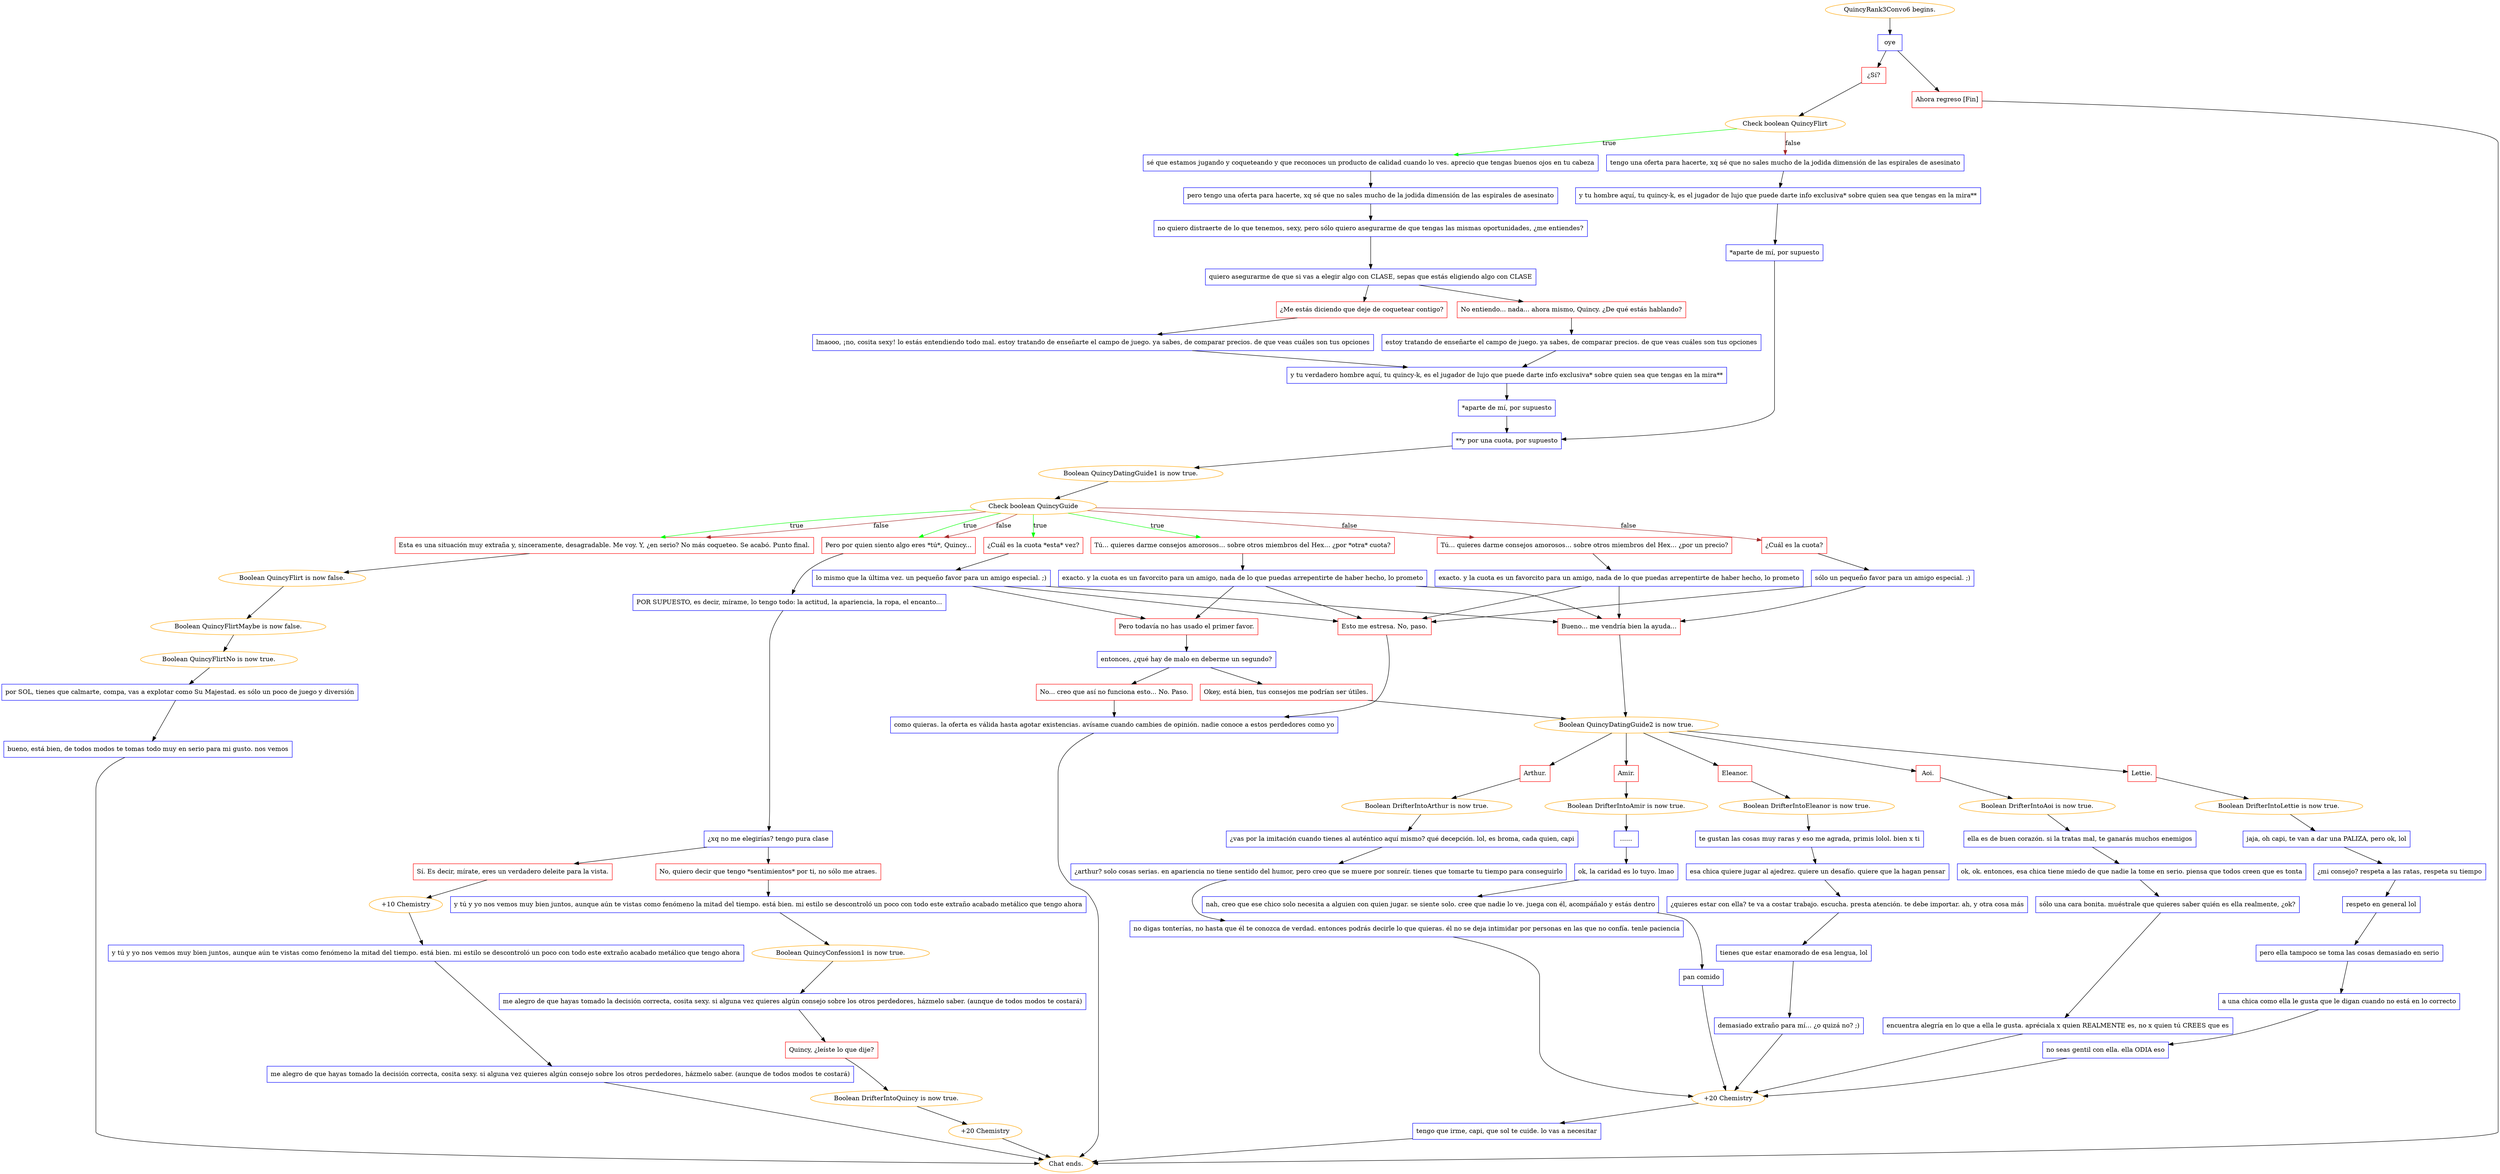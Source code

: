 digraph {
	"QuincyRank3Convo6 begins." [color=orange];
		"QuincyRank3Convo6 begins." -> j2391874476;
	j2391874476 [label="oye",shape=box,color=blue];
		j2391874476 -> j2461368682;
		j2391874476 -> j2384030486;
	j2461368682 [label="¿Sí?",shape=box,color=red];
		j2461368682 -> j1014815872;
	j2384030486 [label="Ahora regreso [Fin]",shape=box,color=red];
		j2384030486 -> "Chat ends.";
	j1014815872 [label="Check boolean QuincyFlirt",color=orange];
		j1014815872 -> j3802886189 [label=true,color=green];
		j1014815872 -> j2089437250 [label=false,color=brown];
	"Chat ends." [color=orange];
	j3802886189 [label="sé que estamos jugando y coqueteando y que reconoces un producto de calidad cuando lo ves. aprecio que tengas buenos ojos en tu cabeza",shape=box,color=blue];
		j3802886189 -> j1517876363;
	j2089437250 [label="tengo una oferta para hacerte, xq sé que no sales mucho de la jodida dimensión de las espirales de asesinato",shape=box,color=blue];
		j2089437250 -> j2979751252;
	j1517876363 [label="pero tengo una oferta para hacerte, xq sé que no sales mucho de la jodida dimensión de las espirales de asesinato",shape=box,color=blue];
		j1517876363 -> j653730243;
	j2979751252 [label="y tu hombre aquí, tu quincy-k, es el jugador de lujo que puede darte info exclusiva* sobre quien sea que tengas en la mira**",shape=box,color=blue];
		j2979751252 -> j4237145655;
	j653730243 [label="no quiero distraerte de lo que tenemos, sexy, pero sólo quiero asegurarme de que tengas las mismas oportunidades, ¿me entiendes?",shape=box,color=blue];
		j653730243 -> j3375747706;
	j4237145655 [label="*aparte de mí, por supuesto",shape=box,color=blue];
		j4237145655 -> j3955434750;
	j3375747706 [label="quiero asegurarme de que si vas a elegir algo con CLASE, sepas que estás eligiendo algo con CLASE",shape=box,color=blue];
		j3375747706 -> j2737106914;
		j3375747706 -> j2130929663;
	j3955434750 [label="**y por una cuota, por supuesto",shape=box,color=blue];
		j3955434750 -> j3858156737;
	j2737106914 [label="No entiendo... nada... ahora mismo, Quincy. ¿De qué estás hablando?",shape=box,color=red];
		j2737106914 -> j401585709;
	j2130929663 [label="¿Me estás diciendo que deje de coquetear contigo?",shape=box,color=red];
		j2130929663 -> j2453454824;
	j3858156737 [label="Boolean QuincyDatingGuide1 is now true.",color=orange];
		j3858156737 -> j3595540058;
	j401585709 [label="estoy tratando de enseñarte el campo de juego. ya sabes, de comparar precios. de que veas cuáles son tus opciones",shape=box,color=blue];
		j401585709 -> j3431177055;
	j2453454824 [label="lmaooo, ¡no, cosita sexy! lo estás entendiendo todo mal. estoy tratando de enseñarte el campo de juego. ya sabes, de comparar precios. de que veas cuáles son tus opciones",shape=box,color=blue];
		j2453454824 -> j3431177055;
	j3595540058 [label="Check boolean QuincyGuide",color=orange];
		j3595540058 -> j1627584655 [label=true,color=green];
		j3595540058 -> j1260874240 [label=true,color=green];
		j3595540058 -> j3372160196 [label=true,color=green];
		j3595540058 -> j2246378121 [label=true,color=green];
		j3595540058 -> j3259100357 [label=false,color=brown];
		j3595540058 -> j1129629224 [label=false,color=brown];
		j3595540058 -> j3372160196 [label=false,color=brown];
		j3595540058 -> j2246378121 [label=false,color=brown];
	j3431177055 [label="y tu verdadero hombre aquí, tu quincy-k, es el jugador de lujo que puede darte info exclusiva* sobre quien sea que tengas en la mira**",shape=box,color=blue];
		j3431177055 -> j726403999;
	j1627584655 [label="Tú... quieres darme consejos amorosos... sobre otros miembros del Hex... ¿por *otra* cuota?",shape=box,color=red];
		j1627584655 -> j1032293650;
	j1260874240 [label="¿Cuál es la cuota *esta* vez?",shape=box,color=red];
		j1260874240 -> j1104587038;
	j3372160196 [label="Esta es una situación muy extraña y, sinceramente, desagradable. Me voy. Y, ¿en serio? No más coqueteo. Se acabó. Punto final.",shape=box,color=red];
		j3372160196 -> j1594441144;
	j2246378121 [label="Pero por quien siento algo eres *tú*, Quincy...",shape=box,color=red];
		j2246378121 -> j719957626;
	j3259100357 [label="¿Cuál es la cuota?",shape=box,color=red];
		j3259100357 -> j1904170899;
	j1129629224 [label="Tú... quieres darme consejos amorosos... sobre otros miembros del Hex... ¿por un precio?",shape=box,color=red];
		j1129629224 -> j1140955632;
	j726403999 [label="*aparte de mí, por supuesto",shape=box,color=blue];
		j726403999 -> j3955434750;
	j1032293650 [label="exacto. y la cuota es un favorcito para un amigo, nada de lo que puedas arrepentirte de haber hecho, lo prometo",shape=box,color=blue];
		j1032293650 -> j582582888;
		j1032293650 -> j935171695;
		j1032293650 -> j2484295122;
	j1104587038 [label="lo mismo que la última vez. un pequeño favor para un amigo especial. ;)",shape=box,color=blue];
		j1104587038 -> j582582888;
		j1104587038 -> j935171695;
		j1104587038 -> j2484295122;
	j1594441144 [label="Boolean QuincyFlirt is now false.",color=orange];
		j1594441144 -> j1985997442;
	j719957626 [label="POR SUPUESTO, es decir, mírame, lo tengo todo: la actitud, la apariencia, la ropa, el encanto...",shape=box,color=blue];
		j719957626 -> j3780327724;
	j1904170899 [label="sólo un pequeño favor para un amigo especial. ;)",shape=box,color=blue];
		j1904170899 -> j935171695;
		j1904170899 -> j2484295122;
	j1140955632 [label="exacto. y la cuota es un favorcito para un amigo, nada de lo que puedas arrepentirte de haber hecho, lo prometo",shape=box,color=blue];
		j1140955632 -> j935171695;
		j1140955632 -> j2484295122;
	j582582888 [label="Pero todavía no has usado el primer favor.",shape=box,color=red];
		j582582888 -> j177978454;
	j935171695 [label="Esto me estresa. No, paso.",shape=box,color=red];
		j935171695 -> j344607092;
	j2484295122 [label="Bueno... me vendría bien la ayuda...",shape=box,color=red];
		j2484295122 -> j3319277691;
	j1985997442 [label="Boolean QuincyFlirtMaybe is now false.",color=orange];
		j1985997442 -> j1272176542;
	j3780327724 [label="¿xq no me elegirías? tengo pura clase",shape=box,color=blue];
		j3780327724 -> j3959450268;
		j3780327724 -> j2392848887;
	j177978454 [label="entonces, ¿qué hay de malo en deberme un segundo?",shape=box,color=blue];
		j177978454 -> j3933505409;
		j177978454 -> j1796567820;
	j344607092 [label="como quieras. la oferta es válida hasta agotar existencias. avísame cuando cambies de opinión. nadie conoce a estos perdedores como yo",shape=box,color=blue];
		j344607092 -> "Chat ends.";
	j3319277691 [label="Boolean QuincyDatingGuide2 is now true.",color=orange];
		j3319277691 -> j3503278528;
		j3319277691 -> j84539755;
		j3319277691 -> j1800392736;
		j3319277691 -> j1472115072;
		j3319277691 -> j1582569117;
	j1272176542 [label="Boolean QuincyFlirtNo is now true.",color=orange];
		j1272176542 -> j2299799915;
	j3959450268 [label="No, quiero decir que tengo *sentimientos* por ti, no sólo me atraes.",shape=box,color=red];
		j3959450268 -> j2817324029;
	j2392848887 [label="Sí. Es decir, mírate, eres un verdadero deleite para la vista.",shape=box,color=red];
		j2392848887 -> j1125754275;
	j3933505409 [label="No... creo que así no funciona esto... No. Paso.",shape=box,color=red];
		j3933505409 -> j344607092;
	j1796567820 [label="Okey, está bien, tus consejos me podrían ser útiles.",shape=box,color=red];
		j1796567820 -> j3319277691;
	j3503278528 [label="Lettie.",shape=box,color=red];
		j3503278528 -> j2114318104;
	j84539755 [label="Arthur.",shape=box,color=red];
		j84539755 -> j2196645191;
	j1800392736 [label="Amir.",shape=box,color=red];
		j1800392736 -> j3045211296;
	j1472115072 [label="Eleanor.",shape=box,color=red];
		j1472115072 -> j3182722497;
	j1582569117 [label="Aoi.",shape=box,color=red];
		j1582569117 -> j3847054822;
	j2299799915 [label="por SOL, tienes que calmarte, compa, vas a explotar como Su Majestad. es sólo un poco de juego y diversión",shape=box,color=blue];
		j2299799915 -> j2100880254;
	j2817324029 [label="y tú y yo nos vemos muy bien juntos, aunque aún te vistas como fenómeno la mitad del tiempo. está bien. mi estilo se descontroló un poco con todo este extraño acabado metálico que tengo ahora",shape=box,color=blue];
		j2817324029 -> j2139987939;
	j1125754275 [label="+10 Chemistry",color=orange];
		j1125754275 -> j43526449;
	j2114318104 [label="Boolean DrifterIntoLettie is now true.",color=orange];
		j2114318104 -> j862384099;
	j2196645191 [label="Boolean DrifterIntoArthur is now true.",color=orange];
		j2196645191 -> j2954928820;
	j3045211296 [label="Boolean DrifterIntoAmir is now true.",color=orange];
		j3045211296 -> j3077275927;
	j3182722497 [label="Boolean DrifterIntoEleanor is now true.",color=orange];
		j3182722497 -> j943120451;
	j3847054822 [label="Boolean DrifterIntoAoi is now true.",color=orange];
		j3847054822 -> j856776448;
	j2100880254 [label="bueno, está bien, de todos modos te tomas todo muy en serio para mi gusto. nos vemos",shape=box,color=blue];
		j2100880254 -> "Chat ends.";
	j2139987939 [label="Boolean QuincyConfession1 is now true.",color=orange];
		j2139987939 -> j2371499636;
	j43526449 [label="y tú y yo nos vemos muy bien juntos, aunque aún te vistas como fenómeno la mitad del tiempo. está bien. mi estilo se descontroló un poco con todo este extraño acabado metálico que tengo ahora",shape=box,color=blue];
		j43526449 -> j2081187278;
	j862384099 [label="jaja, oh capi, te van a dar una PALIZA, pero ok, lol",shape=box,color=blue];
		j862384099 -> j3553738171;
	j2954928820 [label="¿vas por la imitación cuando tienes al auténtico aquí mismo? qué decepción. lol, es broma, cada quien, capi",shape=box,color=blue];
		j2954928820 -> j3100073541;
	j3077275927 [label="......",shape=box,color=blue];
		j3077275927 -> j2970724558;
	j943120451 [label="te gustan las cosas muy raras y eso me agrada, primis lolol. bien x ti",shape=box,color=blue];
		j943120451 -> j926513923;
	j856776448 [label="ella es de buen corazón. si la tratas mal, te ganarás muchos enemigos",shape=box,color=blue];
		j856776448 -> j58573544;
	j2371499636 [label="me alegro de que hayas tomado la decisión correcta, cosita sexy. si alguna vez quieres algún consejo sobre los otros perdedores, házmelo saber. (aunque de todos modos te costará)",shape=box,color=blue];
		j2371499636 -> j2130965819;
	j2081187278 [label="me alegro de que hayas tomado la decisión correcta, cosita sexy. si alguna vez quieres algún consejo sobre los otros perdedores, házmelo saber. (aunque de todos modos te costará)",shape=box,color=blue];
		j2081187278 -> "Chat ends.";
	j3553738171 [label="¿mi consejo? respeta a las ratas, respeta su tiempo",shape=box,color=blue];
		j3553738171 -> j1811674798;
	j3100073541 [label="¿arthur? solo cosas serias. en apariencia no tiene sentido del humor, pero creo que se muere por sonreír. tienes que tomarte tu tiempo para conseguirlo",shape=box,color=blue];
		j3100073541 -> j2609133261;
	j2970724558 [label="ok, la caridad es lo tuyo. lmao",shape=box,color=blue];
		j2970724558 -> j76676525;
	j926513923 [label="esa chica quiere jugar al ajedrez. quiere un desafío. quiere que la hagan pensar",shape=box,color=blue];
		j926513923 -> j435864751;
	j58573544 [label="ok, ok. entonces, esa chica tiene miedo de que nadie la tome en serio. piensa que todos creen que es tonta",shape=box,color=blue];
		j58573544 -> j3973027735;
	j2130965819 [label="Quincy, ¿leíste lo que dije?",shape=box,color=red];
		j2130965819 -> j359041193;
	j1811674798 [label="respeto en general lol",shape=box,color=blue];
		j1811674798 -> j4053142778;
	j2609133261 [label="no digas tonterías, no hasta que él te conozca de verdad. entonces podrás decirle lo que quieras. él no se deja intimidar por personas en las que no confía. tenle paciencia",shape=box,color=blue];
		j2609133261 -> j3191331424;
	j76676525 [label="nah, creo que ese chico solo necesita a alguien con quien jugar. se siente solo. cree que nadie lo ve. juega con él, acompáñalo y estás dentro",shape=box,color=blue];
		j76676525 -> j4132982193;
	j435864751 [label="¿quieres estar con ella? te va a costar trabajo. escucha. presta atención. te debe importar. ah, y otra cosa más",shape=box,color=blue];
		j435864751 -> j2648175806;
	j3973027735 [label="sólo una cara bonita. muéstrale que quieres saber quién es ella realmente, ¿ok?",shape=box,color=blue];
		j3973027735 -> j2489114552;
	j359041193 [label="Boolean DrifterIntoQuincy is now true.",color=orange];
		j359041193 -> j367054140;
	j4053142778 [label="pero ella tampoco se toma las cosas demasiado en serio",shape=box,color=blue];
		j4053142778 -> j3672574301;
	j3191331424 [label="+20 Chemistry",color=orange];
		j3191331424 -> j3116475142;
	j4132982193 [label="pan comido",shape=box,color=blue];
		j4132982193 -> j3191331424;
	j2648175806 [label="tienes que estar enamorado de esa lengua, lol",shape=box,color=blue];
		j2648175806 -> j3828961995;
	j2489114552 [label="encuentra alegría en lo que a ella le gusta. apréciala x quien REALMENTE es, no x quien tú CREES que es",shape=box,color=blue];
		j2489114552 -> j3191331424;
	j367054140 [label="+20 Chemistry",color=orange];
		j367054140 -> "Chat ends.";
	j3672574301 [label="a una chica como ella le gusta que le digan cuando no está en lo correcto",shape=box,color=blue];
		j3672574301 -> j2818504807;
	j3116475142 [label="tengo que irme, capi, que sol te cuide. lo vas a necesitar",shape=box,color=blue];
		j3116475142 -> "Chat ends.";
	j3828961995 [label="demasiado extraño para mí... ¿o quizá no? ;)",shape=box,color=blue];
		j3828961995 -> j3191331424;
	j2818504807 [label="no seas gentil con ella. ella ODIA eso",shape=box,color=blue];
		j2818504807 -> j3191331424;
}
